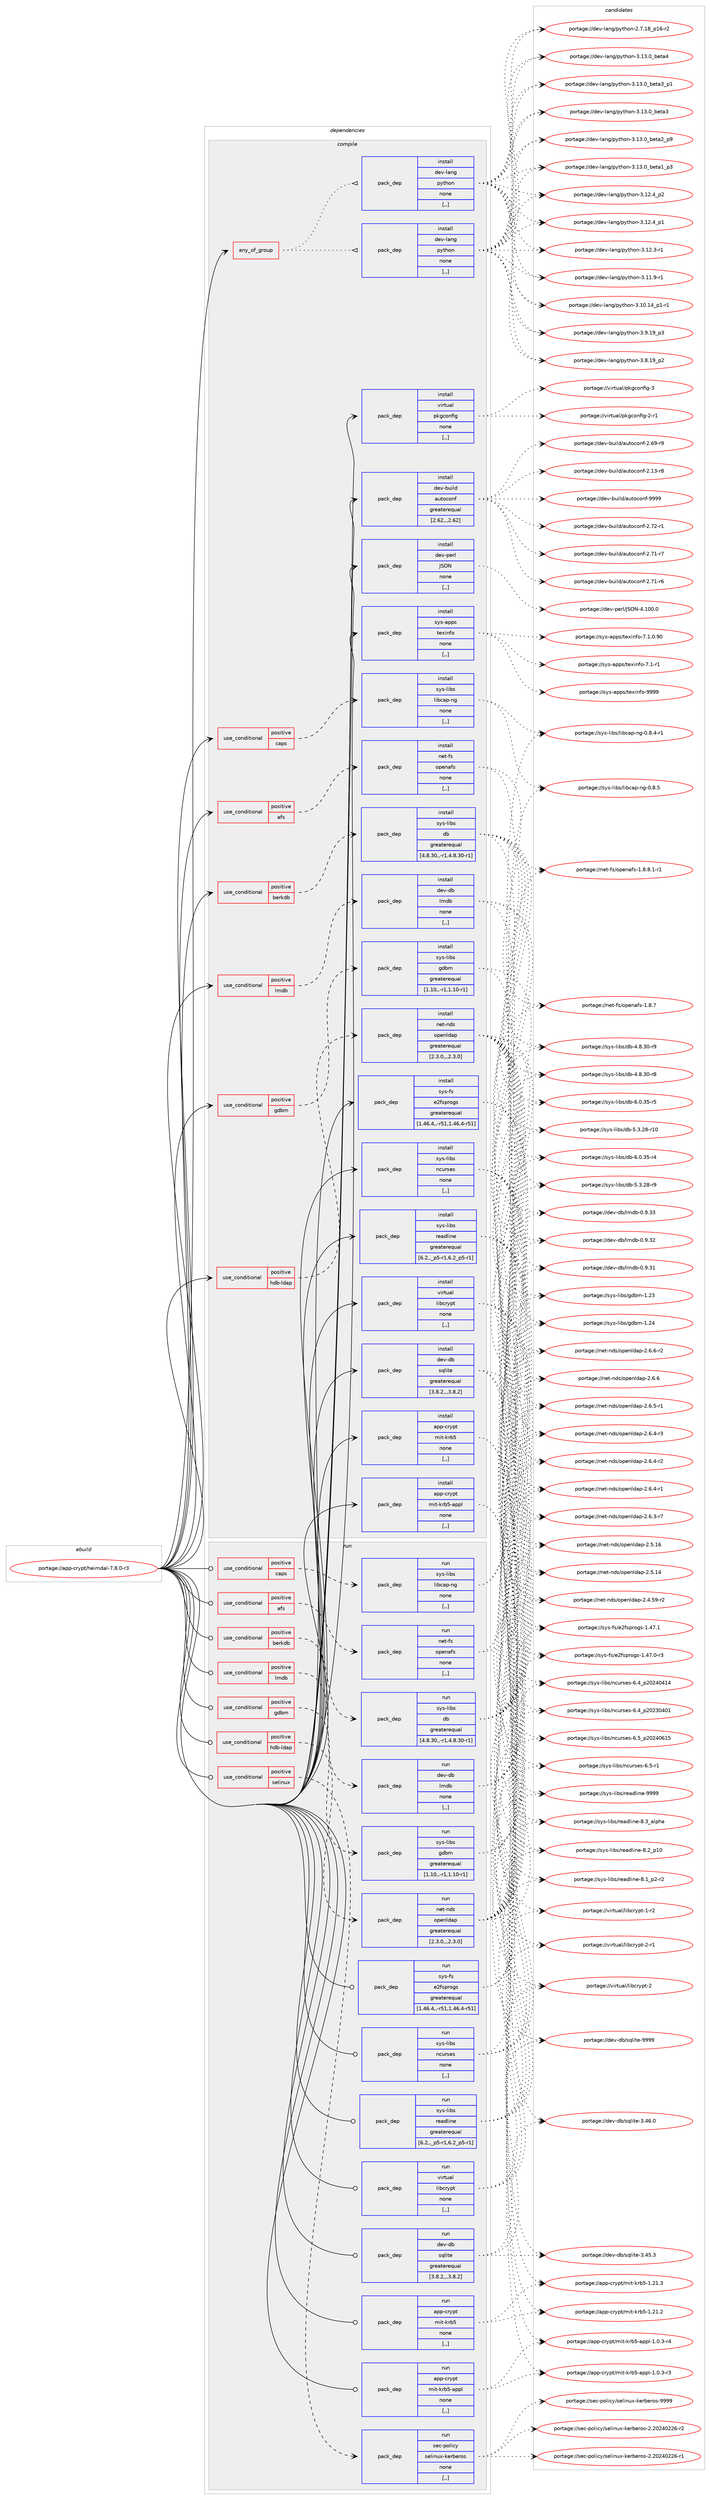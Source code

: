 digraph prolog {

# *************
# Graph options
# *************

newrank=true;
concentrate=true;
compound=true;
graph [rankdir=LR,fontname=Helvetica,fontsize=10,ranksep=1.5];#, ranksep=2.5, nodesep=0.2];
edge  [arrowhead=vee];
node  [fontname=Helvetica,fontsize=10];

# **********
# The ebuild
# **********

subgraph cluster_leftcol {
color=gray;
label=<<i>ebuild</i>>;
id [label="portage://app-crypt/heimdal-7.8.0-r3", color=red, width=4, href="../app-crypt/heimdal-7.8.0-r3.svg"];
}

# ****************
# The dependencies
# ****************

subgraph cluster_midcol {
color=gray;
label=<<i>dependencies</i>>;
subgraph cluster_compile {
fillcolor="#eeeeee";
style=filled;
label=<<i>compile</i>>;
subgraph any73 {
dependency12936 [label=<<TABLE BORDER="0" CELLBORDER="1" CELLSPACING="0" CELLPADDING="4"><TR><TD CELLPADDING="10">any_of_group</TD></TR></TABLE>>, shape=none, color=red];subgraph pack9400 {
dependency12937 [label=<<TABLE BORDER="0" CELLBORDER="1" CELLSPACING="0" CELLPADDING="4" WIDTH="220"><TR><TD ROWSPAN="6" CELLPADDING="30">pack_dep</TD></TR><TR><TD WIDTH="110">install</TD></TR><TR><TD>dev-lang</TD></TR><TR><TD>python</TD></TR><TR><TD>none</TD></TR><TR><TD>[,,]</TD></TR></TABLE>>, shape=none, color=blue];
}
dependency12936:e -> dependency12937:w [weight=20,style="dotted",arrowhead="oinv"];
subgraph pack9401 {
dependency12938 [label=<<TABLE BORDER="0" CELLBORDER="1" CELLSPACING="0" CELLPADDING="4" WIDTH="220"><TR><TD ROWSPAN="6" CELLPADDING="30">pack_dep</TD></TR><TR><TD WIDTH="110">install</TD></TR><TR><TD>dev-lang</TD></TR><TR><TD>python</TD></TR><TR><TD>none</TD></TR><TR><TD>[,,]</TD></TR></TABLE>>, shape=none, color=blue];
}
dependency12936:e -> dependency12938:w [weight=20,style="dotted",arrowhead="oinv"];
}
id:e -> dependency12936:w [weight=20,style="solid",arrowhead="vee"];
subgraph cond3461 {
dependency12939 [label=<<TABLE BORDER="0" CELLBORDER="1" CELLSPACING="0" CELLPADDING="4"><TR><TD ROWSPAN="3" CELLPADDING="10">use_conditional</TD></TR><TR><TD>positive</TD></TR><TR><TD>afs</TD></TR></TABLE>>, shape=none, color=red];
subgraph pack9402 {
dependency12940 [label=<<TABLE BORDER="0" CELLBORDER="1" CELLSPACING="0" CELLPADDING="4" WIDTH="220"><TR><TD ROWSPAN="6" CELLPADDING="30">pack_dep</TD></TR><TR><TD WIDTH="110">install</TD></TR><TR><TD>net-fs</TD></TR><TR><TD>openafs</TD></TR><TR><TD>none</TD></TR><TR><TD>[,,]</TD></TR></TABLE>>, shape=none, color=blue];
}
dependency12939:e -> dependency12940:w [weight=20,style="dashed",arrowhead="vee"];
}
id:e -> dependency12939:w [weight=20,style="solid",arrowhead="vee"];
subgraph cond3462 {
dependency12941 [label=<<TABLE BORDER="0" CELLBORDER="1" CELLSPACING="0" CELLPADDING="4"><TR><TD ROWSPAN="3" CELLPADDING="10">use_conditional</TD></TR><TR><TD>positive</TD></TR><TR><TD>berkdb</TD></TR></TABLE>>, shape=none, color=red];
subgraph pack9403 {
dependency12942 [label=<<TABLE BORDER="0" CELLBORDER="1" CELLSPACING="0" CELLPADDING="4" WIDTH="220"><TR><TD ROWSPAN="6" CELLPADDING="30">pack_dep</TD></TR><TR><TD WIDTH="110">install</TD></TR><TR><TD>sys-libs</TD></TR><TR><TD>db</TD></TR><TR><TD>greaterequal</TD></TR><TR><TD>[4.8.30,,-r1,4.8.30-r1]</TD></TR></TABLE>>, shape=none, color=blue];
}
dependency12941:e -> dependency12942:w [weight=20,style="dashed",arrowhead="vee"];
}
id:e -> dependency12941:w [weight=20,style="solid",arrowhead="vee"];
subgraph cond3463 {
dependency12943 [label=<<TABLE BORDER="0" CELLBORDER="1" CELLSPACING="0" CELLPADDING="4"><TR><TD ROWSPAN="3" CELLPADDING="10">use_conditional</TD></TR><TR><TD>positive</TD></TR><TR><TD>caps</TD></TR></TABLE>>, shape=none, color=red];
subgraph pack9404 {
dependency12944 [label=<<TABLE BORDER="0" CELLBORDER="1" CELLSPACING="0" CELLPADDING="4" WIDTH="220"><TR><TD ROWSPAN="6" CELLPADDING="30">pack_dep</TD></TR><TR><TD WIDTH="110">install</TD></TR><TR><TD>sys-libs</TD></TR><TR><TD>libcap-ng</TD></TR><TR><TD>none</TD></TR><TR><TD>[,,]</TD></TR></TABLE>>, shape=none, color=blue];
}
dependency12943:e -> dependency12944:w [weight=20,style="dashed",arrowhead="vee"];
}
id:e -> dependency12943:w [weight=20,style="solid",arrowhead="vee"];
subgraph cond3464 {
dependency12945 [label=<<TABLE BORDER="0" CELLBORDER="1" CELLSPACING="0" CELLPADDING="4"><TR><TD ROWSPAN="3" CELLPADDING="10">use_conditional</TD></TR><TR><TD>positive</TD></TR><TR><TD>gdbm</TD></TR></TABLE>>, shape=none, color=red];
subgraph pack9405 {
dependency12946 [label=<<TABLE BORDER="0" CELLBORDER="1" CELLSPACING="0" CELLPADDING="4" WIDTH="220"><TR><TD ROWSPAN="6" CELLPADDING="30">pack_dep</TD></TR><TR><TD WIDTH="110">install</TD></TR><TR><TD>sys-libs</TD></TR><TR><TD>gdbm</TD></TR><TR><TD>greaterequal</TD></TR><TR><TD>[1.10,,-r1,1.10-r1]</TD></TR></TABLE>>, shape=none, color=blue];
}
dependency12945:e -> dependency12946:w [weight=20,style="dashed",arrowhead="vee"];
}
id:e -> dependency12945:w [weight=20,style="solid",arrowhead="vee"];
subgraph cond3465 {
dependency12947 [label=<<TABLE BORDER="0" CELLBORDER="1" CELLSPACING="0" CELLPADDING="4"><TR><TD ROWSPAN="3" CELLPADDING="10">use_conditional</TD></TR><TR><TD>positive</TD></TR><TR><TD>hdb-ldap</TD></TR></TABLE>>, shape=none, color=red];
subgraph pack9406 {
dependency12948 [label=<<TABLE BORDER="0" CELLBORDER="1" CELLSPACING="0" CELLPADDING="4" WIDTH="220"><TR><TD ROWSPAN="6" CELLPADDING="30">pack_dep</TD></TR><TR><TD WIDTH="110">install</TD></TR><TR><TD>net-nds</TD></TR><TR><TD>openldap</TD></TR><TR><TD>greaterequal</TD></TR><TR><TD>[2.3.0,,,2.3.0]</TD></TR></TABLE>>, shape=none, color=blue];
}
dependency12947:e -> dependency12948:w [weight=20,style="dashed",arrowhead="vee"];
}
id:e -> dependency12947:w [weight=20,style="solid",arrowhead="vee"];
subgraph cond3466 {
dependency12949 [label=<<TABLE BORDER="0" CELLBORDER="1" CELLSPACING="0" CELLPADDING="4"><TR><TD ROWSPAN="3" CELLPADDING="10">use_conditional</TD></TR><TR><TD>positive</TD></TR><TR><TD>lmdb</TD></TR></TABLE>>, shape=none, color=red];
subgraph pack9407 {
dependency12950 [label=<<TABLE BORDER="0" CELLBORDER="1" CELLSPACING="0" CELLPADDING="4" WIDTH="220"><TR><TD ROWSPAN="6" CELLPADDING="30">pack_dep</TD></TR><TR><TD WIDTH="110">install</TD></TR><TR><TD>dev-db</TD></TR><TR><TD>lmdb</TD></TR><TR><TD>none</TD></TR><TR><TD>[,,]</TD></TR></TABLE>>, shape=none, color=blue];
}
dependency12949:e -> dependency12950:w [weight=20,style="dashed",arrowhead="vee"];
}
id:e -> dependency12949:w [weight=20,style="solid",arrowhead="vee"];
subgraph pack9408 {
dependency12951 [label=<<TABLE BORDER="0" CELLBORDER="1" CELLSPACING="0" CELLPADDING="4" WIDTH="220"><TR><TD ROWSPAN="6" CELLPADDING="30">pack_dep</TD></TR><TR><TD WIDTH="110">install</TD></TR><TR><TD>dev-build</TD></TR><TR><TD>autoconf</TD></TR><TR><TD>greaterequal</TD></TR><TR><TD>[2.62,,,2.62]</TD></TR></TABLE>>, shape=none, color=blue];
}
id:e -> dependency12951:w [weight=20,style="solid",arrowhead="vee"];
subgraph pack9409 {
dependency12952 [label=<<TABLE BORDER="0" CELLBORDER="1" CELLSPACING="0" CELLPADDING="4" WIDTH="220"><TR><TD ROWSPAN="6" CELLPADDING="30">pack_dep</TD></TR><TR><TD WIDTH="110">install</TD></TR><TR><TD>dev-db</TD></TR><TR><TD>sqlite</TD></TR><TR><TD>greaterequal</TD></TR><TR><TD>[3.8.2,,,3.8.2]</TD></TR></TABLE>>, shape=none, color=blue];
}
id:e -> dependency12952:w [weight=20,style="solid",arrowhead="vee"];
subgraph pack9410 {
dependency12953 [label=<<TABLE BORDER="0" CELLBORDER="1" CELLSPACING="0" CELLPADDING="4" WIDTH="220"><TR><TD ROWSPAN="6" CELLPADDING="30">pack_dep</TD></TR><TR><TD WIDTH="110">install</TD></TR><TR><TD>dev-perl</TD></TR><TR><TD>JSON</TD></TR><TR><TD>none</TD></TR><TR><TD>[,,]</TD></TR></TABLE>>, shape=none, color=blue];
}
id:e -> dependency12953:w [weight=20,style="solid",arrowhead="vee"];
subgraph pack9411 {
dependency12954 [label=<<TABLE BORDER="0" CELLBORDER="1" CELLSPACING="0" CELLPADDING="4" WIDTH="220"><TR><TD ROWSPAN="6" CELLPADDING="30">pack_dep</TD></TR><TR><TD WIDTH="110">install</TD></TR><TR><TD>sys-apps</TD></TR><TR><TD>texinfo</TD></TR><TR><TD>none</TD></TR><TR><TD>[,,]</TD></TR></TABLE>>, shape=none, color=blue];
}
id:e -> dependency12954:w [weight=20,style="solid",arrowhead="vee"];
subgraph pack9412 {
dependency12955 [label=<<TABLE BORDER="0" CELLBORDER="1" CELLSPACING="0" CELLPADDING="4" WIDTH="220"><TR><TD ROWSPAN="6" CELLPADDING="30">pack_dep</TD></TR><TR><TD WIDTH="110">install</TD></TR><TR><TD>sys-fs</TD></TR><TR><TD>e2fsprogs</TD></TR><TR><TD>greaterequal</TD></TR><TR><TD>[1.46.4,,-r51,1.46.4-r51]</TD></TR></TABLE>>, shape=none, color=blue];
}
id:e -> dependency12955:w [weight=20,style="solid",arrowhead="vee"];
subgraph pack9413 {
dependency12956 [label=<<TABLE BORDER="0" CELLBORDER="1" CELLSPACING="0" CELLPADDING="4" WIDTH="220"><TR><TD ROWSPAN="6" CELLPADDING="30">pack_dep</TD></TR><TR><TD WIDTH="110">install</TD></TR><TR><TD>sys-libs</TD></TR><TR><TD>ncurses</TD></TR><TR><TD>none</TD></TR><TR><TD>[,,]</TD></TR></TABLE>>, shape=none, color=blue];
}
id:e -> dependency12956:w [weight=20,style="solid",arrowhead="vee"];
subgraph pack9414 {
dependency12957 [label=<<TABLE BORDER="0" CELLBORDER="1" CELLSPACING="0" CELLPADDING="4" WIDTH="220"><TR><TD ROWSPAN="6" CELLPADDING="30">pack_dep</TD></TR><TR><TD WIDTH="110">install</TD></TR><TR><TD>sys-libs</TD></TR><TR><TD>readline</TD></TR><TR><TD>greaterequal</TD></TR><TR><TD>[6.2,,_p5-r1,6.2_p5-r1]</TD></TR></TABLE>>, shape=none, color=blue];
}
id:e -> dependency12957:w [weight=20,style="solid",arrowhead="vee"];
subgraph pack9415 {
dependency12958 [label=<<TABLE BORDER="0" CELLBORDER="1" CELLSPACING="0" CELLPADDING="4" WIDTH="220"><TR><TD ROWSPAN="6" CELLPADDING="30">pack_dep</TD></TR><TR><TD WIDTH="110">install</TD></TR><TR><TD>virtual</TD></TR><TR><TD>libcrypt</TD></TR><TR><TD>none</TD></TR><TR><TD>[,,]</TD></TR></TABLE>>, shape=none, color=blue];
}
id:e -> dependency12958:w [weight=20,style="solid",arrowhead="vee"];
subgraph pack9416 {
dependency12959 [label=<<TABLE BORDER="0" CELLBORDER="1" CELLSPACING="0" CELLPADDING="4" WIDTH="220"><TR><TD ROWSPAN="6" CELLPADDING="30">pack_dep</TD></TR><TR><TD WIDTH="110">install</TD></TR><TR><TD>virtual</TD></TR><TR><TD>pkgconfig</TD></TR><TR><TD>none</TD></TR><TR><TD>[,,]</TD></TR></TABLE>>, shape=none, color=blue];
}
id:e -> dependency12959:w [weight=20,style="solid",arrowhead="vee"];
subgraph pack9417 {
dependency12960 [label=<<TABLE BORDER="0" CELLBORDER="1" CELLSPACING="0" CELLPADDING="4" WIDTH="220"><TR><TD ROWSPAN="6" CELLPADDING="30">pack_dep</TD></TR><TR><TD WIDTH="110">install</TD></TR><TR><TD>app-crypt</TD></TR><TR><TD>mit-krb5</TD></TR><TR><TD>none</TD></TR><TR><TD>[,,]</TD></TR></TABLE>>, shape=none, color=blue];
}
id:e -> dependency12960:w [weight=20,style="solid",arrowhead="vee"];
subgraph pack9418 {
dependency12961 [label=<<TABLE BORDER="0" CELLBORDER="1" CELLSPACING="0" CELLPADDING="4" WIDTH="220"><TR><TD ROWSPAN="6" CELLPADDING="30">pack_dep</TD></TR><TR><TD WIDTH="110">install</TD></TR><TR><TD>app-crypt</TD></TR><TR><TD>mit-krb5-appl</TD></TR><TR><TD>none</TD></TR><TR><TD>[,,]</TD></TR></TABLE>>, shape=none, color=blue];
}
id:e -> dependency12961:w [weight=20,style="solid",arrowhead="vee"];
}
subgraph cluster_compileandrun {
fillcolor="#eeeeee";
style=filled;
label=<<i>compile and run</i>>;
}
subgraph cluster_run {
fillcolor="#eeeeee";
style=filled;
label=<<i>run</i>>;
subgraph cond3467 {
dependency12962 [label=<<TABLE BORDER="0" CELLBORDER="1" CELLSPACING="0" CELLPADDING="4"><TR><TD ROWSPAN="3" CELLPADDING="10">use_conditional</TD></TR><TR><TD>positive</TD></TR><TR><TD>afs</TD></TR></TABLE>>, shape=none, color=red];
subgraph pack9419 {
dependency12963 [label=<<TABLE BORDER="0" CELLBORDER="1" CELLSPACING="0" CELLPADDING="4" WIDTH="220"><TR><TD ROWSPAN="6" CELLPADDING="30">pack_dep</TD></TR><TR><TD WIDTH="110">run</TD></TR><TR><TD>net-fs</TD></TR><TR><TD>openafs</TD></TR><TR><TD>none</TD></TR><TR><TD>[,,]</TD></TR></TABLE>>, shape=none, color=blue];
}
dependency12962:e -> dependency12963:w [weight=20,style="dashed",arrowhead="vee"];
}
id:e -> dependency12962:w [weight=20,style="solid",arrowhead="odot"];
subgraph cond3468 {
dependency12964 [label=<<TABLE BORDER="0" CELLBORDER="1" CELLSPACING="0" CELLPADDING="4"><TR><TD ROWSPAN="3" CELLPADDING="10">use_conditional</TD></TR><TR><TD>positive</TD></TR><TR><TD>berkdb</TD></TR></TABLE>>, shape=none, color=red];
subgraph pack9420 {
dependency12965 [label=<<TABLE BORDER="0" CELLBORDER="1" CELLSPACING="0" CELLPADDING="4" WIDTH="220"><TR><TD ROWSPAN="6" CELLPADDING="30">pack_dep</TD></TR><TR><TD WIDTH="110">run</TD></TR><TR><TD>sys-libs</TD></TR><TR><TD>db</TD></TR><TR><TD>greaterequal</TD></TR><TR><TD>[4.8.30,,-r1,4.8.30-r1]</TD></TR></TABLE>>, shape=none, color=blue];
}
dependency12964:e -> dependency12965:w [weight=20,style="dashed",arrowhead="vee"];
}
id:e -> dependency12964:w [weight=20,style="solid",arrowhead="odot"];
subgraph cond3469 {
dependency12966 [label=<<TABLE BORDER="0" CELLBORDER="1" CELLSPACING="0" CELLPADDING="4"><TR><TD ROWSPAN="3" CELLPADDING="10">use_conditional</TD></TR><TR><TD>positive</TD></TR><TR><TD>caps</TD></TR></TABLE>>, shape=none, color=red];
subgraph pack9421 {
dependency12967 [label=<<TABLE BORDER="0" CELLBORDER="1" CELLSPACING="0" CELLPADDING="4" WIDTH="220"><TR><TD ROWSPAN="6" CELLPADDING="30">pack_dep</TD></TR><TR><TD WIDTH="110">run</TD></TR><TR><TD>sys-libs</TD></TR><TR><TD>libcap-ng</TD></TR><TR><TD>none</TD></TR><TR><TD>[,,]</TD></TR></TABLE>>, shape=none, color=blue];
}
dependency12966:e -> dependency12967:w [weight=20,style="dashed",arrowhead="vee"];
}
id:e -> dependency12966:w [weight=20,style="solid",arrowhead="odot"];
subgraph cond3470 {
dependency12968 [label=<<TABLE BORDER="0" CELLBORDER="1" CELLSPACING="0" CELLPADDING="4"><TR><TD ROWSPAN="3" CELLPADDING="10">use_conditional</TD></TR><TR><TD>positive</TD></TR><TR><TD>gdbm</TD></TR></TABLE>>, shape=none, color=red];
subgraph pack9422 {
dependency12969 [label=<<TABLE BORDER="0" CELLBORDER="1" CELLSPACING="0" CELLPADDING="4" WIDTH="220"><TR><TD ROWSPAN="6" CELLPADDING="30">pack_dep</TD></TR><TR><TD WIDTH="110">run</TD></TR><TR><TD>sys-libs</TD></TR><TR><TD>gdbm</TD></TR><TR><TD>greaterequal</TD></TR><TR><TD>[1.10,,-r1,1.10-r1]</TD></TR></TABLE>>, shape=none, color=blue];
}
dependency12968:e -> dependency12969:w [weight=20,style="dashed",arrowhead="vee"];
}
id:e -> dependency12968:w [weight=20,style="solid",arrowhead="odot"];
subgraph cond3471 {
dependency12970 [label=<<TABLE BORDER="0" CELLBORDER="1" CELLSPACING="0" CELLPADDING="4"><TR><TD ROWSPAN="3" CELLPADDING="10">use_conditional</TD></TR><TR><TD>positive</TD></TR><TR><TD>hdb-ldap</TD></TR></TABLE>>, shape=none, color=red];
subgraph pack9423 {
dependency12971 [label=<<TABLE BORDER="0" CELLBORDER="1" CELLSPACING="0" CELLPADDING="4" WIDTH="220"><TR><TD ROWSPAN="6" CELLPADDING="30">pack_dep</TD></TR><TR><TD WIDTH="110">run</TD></TR><TR><TD>net-nds</TD></TR><TR><TD>openldap</TD></TR><TR><TD>greaterequal</TD></TR><TR><TD>[2.3.0,,,2.3.0]</TD></TR></TABLE>>, shape=none, color=blue];
}
dependency12970:e -> dependency12971:w [weight=20,style="dashed",arrowhead="vee"];
}
id:e -> dependency12970:w [weight=20,style="solid",arrowhead="odot"];
subgraph cond3472 {
dependency12972 [label=<<TABLE BORDER="0" CELLBORDER="1" CELLSPACING="0" CELLPADDING="4"><TR><TD ROWSPAN="3" CELLPADDING="10">use_conditional</TD></TR><TR><TD>positive</TD></TR><TR><TD>lmdb</TD></TR></TABLE>>, shape=none, color=red];
subgraph pack9424 {
dependency12973 [label=<<TABLE BORDER="0" CELLBORDER="1" CELLSPACING="0" CELLPADDING="4" WIDTH="220"><TR><TD ROWSPAN="6" CELLPADDING="30">pack_dep</TD></TR><TR><TD WIDTH="110">run</TD></TR><TR><TD>dev-db</TD></TR><TR><TD>lmdb</TD></TR><TR><TD>none</TD></TR><TR><TD>[,,]</TD></TR></TABLE>>, shape=none, color=blue];
}
dependency12972:e -> dependency12973:w [weight=20,style="dashed",arrowhead="vee"];
}
id:e -> dependency12972:w [weight=20,style="solid",arrowhead="odot"];
subgraph cond3473 {
dependency12974 [label=<<TABLE BORDER="0" CELLBORDER="1" CELLSPACING="0" CELLPADDING="4"><TR><TD ROWSPAN="3" CELLPADDING="10">use_conditional</TD></TR><TR><TD>positive</TD></TR><TR><TD>selinux</TD></TR></TABLE>>, shape=none, color=red];
subgraph pack9425 {
dependency12975 [label=<<TABLE BORDER="0" CELLBORDER="1" CELLSPACING="0" CELLPADDING="4" WIDTH="220"><TR><TD ROWSPAN="6" CELLPADDING="30">pack_dep</TD></TR><TR><TD WIDTH="110">run</TD></TR><TR><TD>sec-policy</TD></TR><TR><TD>selinux-kerberos</TD></TR><TR><TD>none</TD></TR><TR><TD>[,,]</TD></TR></TABLE>>, shape=none, color=blue];
}
dependency12974:e -> dependency12975:w [weight=20,style="dashed",arrowhead="vee"];
}
id:e -> dependency12974:w [weight=20,style="solid",arrowhead="odot"];
subgraph pack9426 {
dependency12976 [label=<<TABLE BORDER="0" CELLBORDER="1" CELLSPACING="0" CELLPADDING="4" WIDTH="220"><TR><TD ROWSPAN="6" CELLPADDING="30">pack_dep</TD></TR><TR><TD WIDTH="110">run</TD></TR><TR><TD>dev-db</TD></TR><TR><TD>sqlite</TD></TR><TR><TD>greaterequal</TD></TR><TR><TD>[3.8.2,,,3.8.2]</TD></TR></TABLE>>, shape=none, color=blue];
}
id:e -> dependency12976:w [weight=20,style="solid",arrowhead="odot"];
subgraph pack9427 {
dependency12977 [label=<<TABLE BORDER="0" CELLBORDER="1" CELLSPACING="0" CELLPADDING="4" WIDTH="220"><TR><TD ROWSPAN="6" CELLPADDING="30">pack_dep</TD></TR><TR><TD WIDTH="110">run</TD></TR><TR><TD>sys-fs</TD></TR><TR><TD>e2fsprogs</TD></TR><TR><TD>greaterequal</TD></TR><TR><TD>[1.46.4,,-r51,1.46.4-r51]</TD></TR></TABLE>>, shape=none, color=blue];
}
id:e -> dependency12977:w [weight=20,style="solid",arrowhead="odot"];
subgraph pack9428 {
dependency12978 [label=<<TABLE BORDER="0" CELLBORDER="1" CELLSPACING="0" CELLPADDING="4" WIDTH="220"><TR><TD ROWSPAN="6" CELLPADDING="30">pack_dep</TD></TR><TR><TD WIDTH="110">run</TD></TR><TR><TD>sys-libs</TD></TR><TR><TD>ncurses</TD></TR><TR><TD>none</TD></TR><TR><TD>[,,]</TD></TR></TABLE>>, shape=none, color=blue];
}
id:e -> dependency12978:w [weight=20,style="solid",arrowhead="odot"];
subgraph pack9429 {
dependency12979 [label=<<TABLE BORDER="0" CELLBORDER="1" CELLSPACING="0" CELLPADDING="4" WIDTH="220"><TR><TD ROWSPAN="6" CELLPADDING="30">pack_dep</TD></TR><TR><TD WIDTH="110">run</TD></TR><TR><TD>sys-libs</TD></TR><TR><TD>readline</TD></TR><TR><TD>greaterequal</TD></TR><TR><TD>[6.2,,_p5-r1,6.2_p5-r1]</TD></TR></TABLE>>, shape=none, color=blue];
}
id:e -> dependency12979:w [weight=20,style="solid",arrowhead="odot"];
subgraph pack9430 {
dependency12980 [label=<<TABLE BORDER="0" CELLBORDER="1" CELLSPACING="0" CELLPADDING="4" WIDTH="220"><TR><TD ROWSPAN="6" CELLPADDING="30">pack_dep</TD></TR><TR><TD WIDTH="110">run</TD></TR><TR><TD>virtual</TD></TR><TR><TD>libcrypt</TD></TR><TR><TD>none</TD></TR><TR><TD>[,,]</TD></TR></TABLE>>, shape=none, color=blue];
}
id:e -> dependency12980:w [weight=20,style="solid",arrowhead="odot"];
subgraph pack9431 {
dependency12981 [label=<<TABLE BORDER="0" CELLBORDER="1" CELLSPACING="0" CELLPADDING="4" WIDTH="220"><TR><TD ROWSPAN="6" CELLPADDING="30">pack_dep</TD></TR><TR><TD WIDTH="110">run</TD></TR><TR><TD>app-crypt</TD></TR><TR><TD>mit-krb5</TD></TR><TR><TD>none</TD></TR><TR><TD>[,,]</TD></TR></TABLE>>, shape=none, color=blue];
}
id:e -> dependency12981:w [weight=20,style="solid",arrowhead="odot"];
subgraph pack9432 {
dependency12982 [label=<<TABLE BORDER="0" CELLBORDER="1" CELLSPACING="0" CELLPADDING="4" WIDTH="220"><TR><TD ROWSPAN="6" CELLPADDING="30">pack_dep</TD></TR><TR><TD WIDTH="110">run</TD></TR><TR><TD>app-crypt</TD></TR><TR><TD>mit-krb5-appl</TD></TR><TR><TD>none</TD></TR><TR><TD>[,,]</TD></TR></TABLE>>, shape=none, color=blue];
}
id:e -> dependency12982:w [weight=20,style="solid",arrowhead="odot"];
}
}

# **************
# The candidates
# **************

subgraph cluster_choices {
rank=same;
color=gray;
label=<<i>candidates</i>>;

subgraph choice9400 {
color=black;
nodesep=1;
choice1001011184510897110103471121211161041111104551464951464895981011169752 [label="portage://dev-lang/python-3.13.0_beta4", color=red, width=4,href="../dev-lang/python-3.13.0_beta4.svg"];
choice10010111845108971101034711212111610411111045514649514648959810111697519511249 [label="portage://dev-lang/python-3.13.0_beta3_p1", color=red, width=4,href="../dev-lang/python-3.13.0_beta3_p1.svg"];
choice1001011184510897110103471121211161041111104551464951464895981011169751 [label="portage://dev-lang/python-3.13.0_beta3", color=red, width=4,href="../dev-lang/python-3.13.0_beta3.svg"];
choice10010111845108971101034711212111610411111045514649514648959810111697509511257 [label="portage://dev-lang/python-3.13.0_beta2_p9", color=red, width=4,href="../dev-lang/python-3.13.0_beta2_p9.svg"];
choice10010111845108971101034711212111610411111045514649514648959810111697499511251 [label="portage://dev-lang/python-3.13.0_beta1_p3", color=red, width=4,href="../dev-lang/python-3.13.0_beta1_p3.svg"];
choice100101118451089711010347112121116104111110455146495046529511250 [label="portage://dev-lang/python-3.12.4_p2", color=red, width=4,href="../dev-lang/python-3.12.4_p2.svg"];
choice100101118451089711010347112121116104111110455146495046529511249 [label="portage://dev-lang/python-3.12.4_p1", color=red, width=4,href="../dev-lang/python-3.12.4_p1.svg"];
choice100101118451089711010347112121116104111110455146495046514511449 [label="portage://dev-lang/python-3.12.3-r1", color=red, width=4,href="../dev-lang/python-3.12.3-r1.svg"];
choice100101118451089711010347112121116104111110455146494946574511449 [label="portage://dev-lang/python-3.11.9-r1", color=red, width=4,href="../dev-lang/python-3.11.9-r1.svg"];
choice100101118451089711010347112121116104111110455146494846495295112494511449 [label="portage://dev-lang/python-3.10.14_p1-r1", color=red, width=4,href="../dev-lang/python-3.10.14_p1-r1.svg"];
choice100101118451089711010347112121116104111110455146574649579511251 [label="portage://dev-lang/python-3.9.19_p3", color=red, width=4,href="../dev-lang/python-3.9.19_p3.svg"];
choice100101118451089711010347112121116104111110455146564649579511250 [label="portage://dev-lang/python-3.8.19_p2", color=red, width=4,href="../dev-lang/python-3.8.19_p2.svg"];
choice100101118451089711010347112121116104111110455046554649569511249544511450 [label="portage://dev-lang/python-2.7.18_p16-r2", color=red, width=4,href="../dev-lang/python-2.7.18_p16-r2.svg"];
dependency12937:e -> choice1001011184510897110103471121211161041111104551464951464895981011169752:w [style=dotted,weight="100"];
dependency12937:e -> choice10010111845108971101034711212111610411111045514649514648959810111697519511249:w [style=dotted,weight="100"];
dependency12937:e -> choice1001011184510897110103471121211161041111104551464951464895981011169751:w [style=dotted,weight="100"];
dependency12937:e -> choice10010111845108971101034711212111610411111045514649514648959810111697509511257:w [style=dotted,weight="100"];
dependency12937:e -> choice10010111845108971101034711212111610411111045514649514648959810111697499511251:w [style=dotted,weight="100"];
dependency12937:e -> choice100101118451089711010347112121116104111110455146495046529511250:w [style=dotted,weight="100"];
dependency12937:e -> choice100101118451089711010347112121116104111110455146495046529511249:w [style=dotted,weight="100"];
dependency12937:e -> choice100101118451089711010347112121116104111110455146495046514511449:w [style=dotted,weight="100"];
dependency12937:e -> choice100101118451089711010347112121116104111110455146494946574511449:w [style=dotted,weight="100"];
dependency12937:e -> choice100101118451089711010347112121116104111110455146494846495295112494511449:w [style=dotted,weight="100"];
dependency12937:e -> choice100101118451089711010347112121116104111110455146574649579511251:w [style=dotted,weight="100"];
dependency12937:e -> choice100101118451089711010347112121116104111110455146564649579511250:w [style=dotted,weight="100"];
dependency12937:e -> choice100101118451089711010347112121116104111110455046554649569511249544511450:w [style=dotted,weight="100"];
}
subgraph choice9401 {
color=black;
nodesep=1;
choice1001011184510897110103471121211161041111104551464951464895981011169752 [label="portage://dev-lang/python-3.13.0_beta4", color=red, width=4,href="../dev-lang/python-3.13.0_beta4.svg"];
choice10010111845108971101034711212111610411111045514649514648959810111697519511249 [label="portage://dev-lang/python-3.13.0_beta3_p1", color=red, width=4,href="../dev-lang/python-3.13.0_beta3_p1.svg"];
choice1001011184510897110103471121211161041111104551464951464895981011169751 [label="portage://dev-lang/python-3.13.0_beta3", color=red, width=4,href="../dev-lang/python-3.13.0_beta3.svg"];
choice10010111845108971101034711212111610411111045514649514648959810111697509511257 [label="portage://dev-lang/python-3.13.0_beta2_p9", color=red, width=4,href="../dev-lang/python-3.13.0_beta2_p9.svg"];
choice10010111845108971101034711212111610411111045514649514648959810111697499511251 [label="portage://dev-lang/python-3.13.0_beta1_p3", color=red, width=4,href="../dev-lang/python-3.13.0_beta1_p3.svg"];
choice100101118451089711010347112121116104111110455146495046529511250 [label="portage://dev-lang/python-3.12.4_p2", color=red, width=4,href="../dev-lang/python-3.12.4_p2.svg"];
choice100101118451089711010347112121116104111110455146495046529511249 [label="portage://dev-lang/python-3.12.4_p1", color=red, width=4,href="../dev-lang/python-3.12.4_p1.svg"];
choice100101118451089711010347112121116104111110455146495046514511449 [label="portage://dev-lang/python-3.12.3-r1", color=red, width=4,href="../dev-lang/python-3.12.3-r1.svg"];
choice100101118451089711010347112121116104111110455146494946574511449 [label="portage://dev-lang/python-3.11.9-r1", color=red, width=4,href="../dev-lang/python-3.11.9-r1.svg"];
choice100101118451089711010347112121116104111110455146494846495295112494511449 [label="portage://dev-lang/python-3.10.14_p1-r1", color=red, width=4,href="../dev-lang/python-3.10.14_p1-r1.svg"];
choice100101118451089711010347112121116104111110455146574649579511251 [label="portage://dev-lang/python-3.9.19_p3", color=red, width=4,href="../dev-lang/python-3.9.19_p3.svg"];
choice100101118451089711010347112121116104111110455146564649579511250 [label="portage://dev-lang/python-3.8.19_p2", color=red, width=4,href="../dev-lang/python-3.8.19_p2.svg"];
choice100101118451089711010347112121116104111110455046554649569511249544511450 [label="portage://dev-lang/python-2.7.18_p16-r2", color=red, width=4,href="../dev-lang/python-2.7.18_p16-r2.svg"];
dependency12938:e -> choice1001011184510897110103471121211161041111104551464951464895981011169752:w [style=dotted,weight="100"];
dependency12938:e -> choice10010111845108971101034711212111610411111045514649514648959810111697519511249:w [style=dotted,weight="100"];
dependency12938:e -> choice1001011184510897110103471121211161041111104551464951464895981011169751:w [style=dotted,weight="100"];
dependency12938:e -> choice10010111845108971101034711212111610411111045514649514648959810111697509511257:w [style=dotted,weight="100"];
dependency12938:e -> choice10010111845108971101034711212111610411111045514649514648959810111697499511251:w [style=dotted,weight="100"];
dependency12938:e -> choice100101118451089711010347112121116104111110455146495046529511250:w [style=dotted,weight="100"];
dependency12938:e -> choice100101118451089711010347112121116104111110455146495046529511249:w [style=dotted,weight="100"];
dependency12938:e -> choice100101118451089711010347112121116104111110455146495046514511449:w [style=dotted,weight="100"];
dependency12938:e -> choice100101118451089711010347112121116104111110455146494946574511449:w [style=dotted,weight="100"];
dependency12938:e -> choice100101118451089711010347112121116104111110455146494846495295112494511449:w [style=dotted,weight="100"];
dependency12938:e -> choice100101118451089711010347112121116104111110455146574649579511251:w [style=dotted,weight="100"];
dependency12938:e -> choice100101118451089711010347112121116104111110455146564649579511250:w [style=dotted,weight="100"];
dependency12938:e -> choice100101118451089711010347112121116104111110455046554649569511249544511450:w [style=dotted,weight="100"];
}
subgraph choice9402 {
color=black;
nodesep=1;
choice11010111645102115471111121011109710211545494656465646494511449 [label="portage://net-fs/openafs-1.8.8.1-r1", color=red, width=4,href="../net-fs/openafs-1.8.8.1-r1.svg"];
choice110101116451021154711111210111097102115454946564655 [label="portage://net-fs/openafs-1.8.7", color=red, width=4,href="../net-fs/openafs-1.8.7.svg"];
dependency12940:e -> choice11010111645102115471111121011109710211545494656465646494511449:w [style=dotted,weight="100"];
dependency12940:e -> choice110101116451021154711111210111097102115454946564655:w [style=dotted,weight="100"];
}
subgraph choice9403 {
color=black;
nodesep=1;
choice11512111545108105981154710098455446484651534511453 [label="portage://sys-libs/db-6.0.35-r5", color=red, width=4,href="../sys-libs/db-6.0.35-r5.svg"];
choice11512111545108105981154710098455446484651534511452 [label="portage://sys-libs/db-6.0.35-r4", color=red, width=4,href="../sys-libs/db-6.0.35-r4.svg"];
choice11512111545108105981154710098455346514650564511457 [label="portage://sys-libs/db-5.3.28-r9", color=red, width=4,href="../sys-libs/db-5.3.28-r9.svg"];
choice1151211154510810598115471009845534651465056451144948 [label="portage://sys-libs/db-5.3.28-r10", color=red, width=4,href="../sys-libs/db-5.3.28-r10.svg"];
choice11512111545108105981154710098455246564651484511457 [label="portage://sys-libs/db-4.8.30-r9", color=red, width=4,href="../sys-libs/db-4.8.30-r9.svg"];
choice11512111545108105981154710098455246564651484511456 [label="portage://sys-libs/db-4.8.30-r8", color=red, width=4,href="../sys-libs/db-4.8.30-r8.svg"];
dependency12942:e -> choice11512111545108105981154710098455446484651534511453:w [style=dotted,weight="100"];
dependency12942:e -> choice11512111545108105981154710098455446484651534511452:w [style=dotted,weight="100"];
dependency12942:e -> choice11512111545108105981154710098455346514650564511457:w [style=dotted,weight="100"];
dependency12942:e -> choice1151211154510810598115471009845534651465056451144948:w [style=dotted,weight="100"];
dependency12942:e -> choice11512111545108105981154710098455246564651484511457:w [style=dotted,weight="100"];
dependency12942:e -> choice11512111545108105981154710098455246564651484511456:w [style=dotted,weight="100"];
}
subgraph choice9404 {
color=black;
nodesep=1;
choice11512111545108105981154710810598999711245110103454846564653 [label="portage://sys-libs/libcap-ng-0.8.5", color=red, width=4,href="../sys-libs/libcap-ng-0.8.5.svg"];
choice115121115451081059811547108105989997112451101034548465646524511449 [label="portage://sys-libs/libcap-ng-0.8.4-r1", color=red, width=4,href="../sys-libs/libcap-ng-0.8.4-r1.svg"];
dependency12944:e -> choice11512111545108105981154710810598999711245110103454846564653:w [style=dotted,weight="100"];
dependency12944:e -> choice115121115451081059811547108105989997112451101034548465646524511449:w [style=dotted,weight="100"];
}
subgraph choice9405 {
color=black;
nodesep=1;
choice115121115451081059811547103100981094549465052 [label="portage://sys-libs/gdbm-1.24", color=red, width=4,href="../sys-libs/gdbm-1.24.svg"];
choice115121115451081059811547103100981094549465051 [label="portage://sys-libs/gdbm-1.23", color=red, width=4,href="../sys-libs/gdbm-1.23.svg"];
dependency12946:e -> choice115121115451081059811547103100981094549465052:w [style=dotted,weight="100"];
dependency12946:e -> choice115121115451081059811547103100981094549465051:w [style=dotted,weight="100"];
}
subgraph choice9406 {
color=black;
nodesep=1;
choice1101011164511010011547111112101110108100971124550465446544511450 [label="portage://net-nds/openldap-2.6.6-r2", color=red, width=4,href="../net-nds/openldap-2.6.6-r2.svg"];
choice110101116451101001154711111210111010810097112455046544654 [label="portage://net-nds/openldap-2.6.6", color=red, width=4,href="../net-nds/openldap-2.6.6.svg"];
choice1101011164511010011547111112101110108100971124550465446534511449 [label="portage://net-nds/openldap-2.6.5-r1", color=red, width=4,href="../net-nds/openldap-2.6.5-r1.svg"];
choice1101011164511010011547111112101110108100971124550465446524511451 [label="portage://net-nds/openldap-2.6.4-r3", color=red, width=4,href="../net-nds/openldap-2.6.4-r3.svg"];
choice1101011164511010011547111112101110108100971124550465446524511450 [label="portage://net-nds/openldap-2.6.4-r2", color=red, width=4,href="../net-nds/openldap-2.6.4-r2.svg"];
choice1101011164511010011547111112101110108100971124550465446524511449 [label="portage://net-nds/openldap-2.6.4-r1", color=red, width=4,href="../net-nds/openldap-2.6.4-r1.svg"];
choice1101011164511010011547111112101110108100971124550465446514511455 [label="portage://net-nds/openldap-2.6.3-r7", color=red, width=4,href="../net-nds/openldap-2.6.3-r7.svg"];
choice11010111645110100115471111121011101081009711245504653464954 [label="portage://net-nds/openldap-2.5.16", color=red, width=4,href="../net-nds/openldap-2.5.16.svg"];
choice11010111645110100115471111121011101081009711245504653464952 [label="portage://net-nds/openldap-2.5.14", color=red, width=4,href="../net-nds/openldap-2.5.14.svg"];
choice110101116451101001154711111210111010810097112455046524653574511450 [label="portage://net-nds/openldap-2.4.59-r2", color=red, width=4,href="../net-nds/openldap-2.4.59-r2.svg"];
dependency12948:e -> choice1101011164511010011547111112101110108100971124550465446544511450:w [style=dotted,weight="100"];
dependency12948:e -> choice110101116451101001154711111210111010810097112455046544654:w [style=dotted,weight="100"];
dependency12948:e -> choice1101011164511010011547111112101110108100971124550465446534511449:w [style=dotted,weight="100"];
dependency12948:e -> choice1101011164511010011547111112101110108100971124550465446524511451:w [style=dotted,weight="100"];
dependency12948:e -> choice1101011164511010011547111112101110108100971124550465446524511450:w [style=dotted,weight="100"];
dependency12948:e -> choice1101011164511010011547111112101110108100971124550465446524511449:w [style=dotted,weight="100"];
dependency12948:e -> choice1101011164511010011547111112101110108100971124550465446514511455:w [style=dotted,weight="100"];
dependency12948:e -> choice11010111645110100115471111121011101081009711245504653464954:w [style=dotted,weight="100"];
dependency12948:e -> choice11010111645110100115471111121011101081009711245504653464952:w [style=dotted,weight="100"];
dependency12948:e -> choice110101116451101001154711111210111010810097112455046524653574511450:w [style=dotted,weight="100"];
}
subgraph choice9407 {
color=black;
nodesep=1;
choice1001011184510098471081091009845484657465151 [label="portage://dev-db/lmdb-0.9.33", color=red, width=4,href="../dev-db/lmdb-0.9.33.svg"];
choice1001011184510098471081091009845484657465150 [label="portage://dev-db/lmdb-0.9.32", color=red, width=4,href="../dev-db/lmdb-0.9.32.svg"];
choice1001011184510098471081091009845484657465149 [label="portage://dev-db/lmdb-0.9.31", color=red, width=4,href="../dev-db/lmdb-0.9.31.svg"];
dependency12950:e -> choice1001011184510098471081091009845484657465151:w [style=dotted,weight="100"];
dependency12950:e -> choice1001011184510098471081091009845484657465150:w [style=dotted,weight="100"];
dependency12950:e -> choice1001011184510098471081091009845484657465149:w [style=dotted,weight="100"];
}
subgraph choice9408 {
color=black;
nodesep=1;
choice10010111845981171051081004797117116111991111101024557575757 [label="portage://dev-build/autoconf-9999", color=red, width=4,href="../dev-build/autoconf-9999.svg"];
choice100101118459811710510810047971171161119911111010245504655504511449 [label="portage://dev-build/autoconf-2.72-r1", color=red, width=4,href="../dev-build/autoconf-2.72-r1.svg"];
choice100101118459811710510810047971171161119911111010245504655494511455 [label="portage://dev-build/autoconf-2.71-r7", color=red, width=4,href="../dev-build/autoconf-2.71-r7.svg"];
choice100101118459811710510810047971171161119911111010245504655494511454 [label="portage://dev-build/autoconf-2.71-r6", color=red, width=4,href="../dev-build/autoconf-2.71-r6.svg"];
choice100101118459811710510810047971171161119911111010245504654574511457 [label="portage://dev-build/autoconf-2.69-r9", color=red, width=4,href="../dev-build/autoconf-2.69-r9.svg"];
choice100101118459811710510810047971171161119911111010245504649514511456 [label="portage://dev-build/autoconf-2.13-r8", color=red, width=4,href="../dev-build/autoconf-2.13-r8.svg"];
dependency12951:e -> choice10010111845981171051081004797117116111991111101024557575757:w [style=dotted,weight="100"];
dependency12951:e -> choice100101118459811710510810047971171161119911111010245504655504511449:w [style=dotted,weight="100"];
dependency12951:e -> choice100101118459811710510810047971171161119911111010245504655494511455:w [style=dotted,weight="100"];
dependency12951:e -> choice100101118459811710510810047971171161119911111010245504655494511454:w [style=dotted,weight="100"];
dependency12951:e -> choice100101118459811710510810047971171161119911111010245504654574511457:w [style=dotted,weight="100"];
dependency12951:e -> choice100101118459811710510810047971171161119911111010245504649514511456:w [style=dotted,weight="100"];
}
subgraph choice9409 {
color=black;
nodesep=1;
choice1001011184510098471151131081051161014557575757 [label="portage://dev-db/sqlite-9999", color=red, width=4,href="../dev-db/sqlite-9999.svg"];
choice10010111845100984711511310810511610145514652544648 [label="portage://dev-db/sqlite-3.46.0", color=red, width=4,href="../dev-db/sqlite-3.46.0.svg"];
choice10010111845100984711511310810511610145514652534651 [label="portage://dev-db/sqlite-3.45.3", color=red, width=4,href="../dev-db/sqlite-3.45.3.svg"];
dependency12952:e -> choice1001011184510098471151131081051161014557575757:w [style=dotted,weight="100"];
dependency12952:e -> choice10010111845100984711511310810511610145514652544648:w [style=dotted,weight="100"];
dependency12952:e -> choice10010111845100984711511310810511610145514652534651:w [style=dotted,weight="100"];
}
subgraph choice9410 {
color=black;
nodesep=1;
choice1001011184511210111410847748379784552464948484648 [label="portage://dev-perl/JSON-4.100.0", color=red, width=4,href="../dev-perl/JSON-4.100.0.svg"];
dependency12953:e -> choice1001011184511210111410847748379784552464948484648:w [style=dotted,weight="100"];
}
subgraph choice9411 {
color=black;
nodesep=1;
choice1151211154597112112115471161011201051101021114557575757 [label="portage://sys-apps/texinfo-9999", color=red, width=4,href="../sys-apps/texinfo-9999.svg"];
choice115121115459711211211547116101120105110102111455546494648465748 [label="portage://sys-apps/texinfo-7.1.0.90", color=red, width=4,href="../sys-apps/texinfo-7.1.0.90.svg"];
choice115121115459711211211547116101120105110102111455546494511449 [label="portage://sys-apps/texinfo-7.1-r1", color=red, width=4,href="../sys-apps/texinfo-7.1-r1.svg"];
dependency12954:e -> choice1151211154597112112115471161011201051101021114557575757:w [style=dotted,weight="100"];
dependency12954:e -> choice115121115459711211211547116101120105110102111455546494648465748:w [style=dotted,weight="100"];
dependency12954:e -> choice115121115459711211211547116101120105110102111455546494511449:w [style=dotted,weight="100"];
}
subgraph choice9412 {
color=black;
nodesep=1;
choice11512111545102115471015010211511211411110311545494652554649 [label="portage://sys-fs/e2fsprogs-1.47.1", color=red, width=4,href="../sys-fs/e2fsprogs-1.47.1.svg"];
choice115121115451021154710150102115112114111103115454946525546484511451 [label="portage://sys-fs/e2fsprogs-1.47.0-r3", color=red, width=4,href="../sys-fs/e2fsprogs-1.47.0-r3.svg"];
dependency12955:e -> choice11512111545102115471015010211511211411110311545494652554649:w [style=dotted,weight="100"];
dependency12955:e -> choice115121115451021154710150102115112114111103115454946525546484511451:w [style=dotted,weight="100"];
}
subgraph choice9413 {
color=black;
nodesep=1;
choice1151211154510810598115471109911711411510111545544653951125048505248544953 [label="portage://sys-libs/ncurses-6.5_p20240615", color=red, width=4,href="../sys-libs/ncurses-6.5_p20240615.svg"];
choice11512111545108105981154711099117114115101115455446534511449 [label="portage://sys-libs/ncurses-6.5-r1", color=red, width=4,href="../sys-libs/ncurses-6.5-r1.svg"];
choice1151211154510810598115471109911711411510111545544652951125048505248524952 [label="portage://sys-libs/ncurses-6.4_p20240414", color=red, width=4,href="../sys-libs/ncurses-6.4_p20240414.svg"];
choice1151211154510810598115471109911711411510111545544652951125048505148524849 [label="portage://sys-libs/ncurses-6.4_p20230401", color=red, width=4,href="../sys-libs/ncurses-6.4_p20230401.svg"];
dependency12956:e -> choice1151211154510810598115471109911711411510111545544653951125048505248544953:w [style=dotted,weight="100"];
dependency12956:e -> choice11512111545108105981154711099117114115101115455446534511449:w [style=dotted,weight="100"];
dependency12956:e -> choice1151211154510810598115471109911711411510111545544652951125048505248524952:w [style=dotted,weight="100"];
dependency12956:e -> choice1151211154510810598115471109911711411510111545544652951125048505148524849:w [style=dotted,weight="100"];
}
subgraph choice9414 {
color=black;
nodesep=1;
choice115121115451081059811547114101971001081051101014557575757 [label="portage://sys-libs/readline-9999", color=red, width=4,href="../sys-libs/readline-9999.svg"];
choice1151211154510810598115471141019710010810511010145564651959710811210497 [label="portage://sys-libs/readline-8.3_alpha", color=red, width=4,href="../sys-libs/readline-8.3_alpha.svg"];
choice1151211154510810598115471141019710010810511010145564650951124948 [label="portage://sys-libs/readline-8.2_p10", color=red, width=4,href="../sys-libs/readline-8.2_p10.svg"];
choice115121115451081059811547114101971001081051101014556464995112504511450 [label="portage://sys-libs/readline-8.1_p2-r2", color=red, width=4,href="../sys-libs/readline-8.1_p2-r2.svg"];
dependency12957:e -> choice115121115451081059811547114101971001081051101014557575757:w [style=dotted,weight="100"];
dependency12957:e -> choice1151211154510810598115471141019710010810511010145564651959710811210497:w [style=dotted,weight="100"];
dependency12957:e -> choice1151211154510810598115471141019710010810511010145564650951124948:w [style=dotted,weight="100"];
dependency12957:e -> choice115121115451081059811547114101971001081051101014556464995112504511450:w [style=dotted,weight="100"];
}
subgraph choice9415 {
color=black;
nodesep=1;
choice1181051141161179710847108105989911412111211645504511449 [label="portage://virtual/libcrypt-2-r1", color=red, width=4,href="../virtual/libcrypt-2-r1.svg"];
choice118105114116117971084710810598991141211121164550 [label="portage://virtual/libcrypt-2", color=red, width=4,href="../virtual/libcrypt-2.svg"];
choice1181051141161179710847108105989911412111211645494511450 [label="portage://virtual/libcrypt-1-r2", color=red, width=4,href="../virtual/libcrypt-1-r2.svg"];
dependency12958:e -> choice1181051141161179710847108105989911412111211645504511449:w [style=dotted,weight="100"];
dependency12958:e -> choice118105114116117971084710810598991141211121164550:w [style=dotted,weight="100"];
dependency12958:e -> choice1181051141161179710847108105989911412111211645494511450:w [style=dotted,weight="100"];
}
subgraph choice9416 {
color=black;
nodesep=1;
choice1181051141161179710847112107103991111101021051034551 [label="portage://virtual/pkgconfig-3", color=red, width=4,href="../virtual/pkgconfig-3.svg"];
choice11810511411611797108471121071039911111010210510345504511449 [label="portage://virtual/pkgconfig-2-r1", color=red, width=4,href="../virtual/pkgconfig-2-r1.svg"];
dependency12959:e -> choice1181051141161179710847112107103991111101021051034551:w [style=dotted,weight="100"];
dependency12959:e -> choice11810511411611797108471121071039911111010210510345504511449:w [style=dotted,weight="100"];
}
subgraph choice9417 {
color=black;
nodesep=1;
choice9711211245991141211121164710910511645107114985345494650494651 [label="portage://app-crypt/mit-krb5-1.21.3", color=red, width=4,href="../app-crypt/mit-krb5-1.21.3.svg"];
choice9711211245991141211121164710910511645107114985345494650494650 [label="portage://app-crypt/mit-krb5-1.21.2", color=red, width=4,href="../app-crypt/mit-krb5-1.21.2.svg"];
dependency12960:e -> choice9711211245991141211121164710910511645107114985345494650494651:w [style=dotted,weight="100"];
dependency12960:e -> choice9711211245991141211121164710910511645107114985345494650494650:w [style=dotted,weight="100"];
}
subgraph choice9418 {
color=black;
nodesep=1;
choice9711211245991141211121164710910511645107114985345971121121084549464846514511452 [label="portage://app-crypt/mit-krb5-appl-1.0.3-r4", color=red, width=4,href="../app-crypt/mit-krb5-appl-1.0.3-r4.svg"];
choice9711211245991141211121164710910511645107114985345971121121084549464846514511451 [label="portage://app-crypt/mit-krb5-appl-1.0.3-r3", color=red, width=4,href="../app-crypt/mit-krb5-appl-1.0.3-r3.svg"];
dependency12961:e -> choice9711211245991141211121164710910511645107114985345971121121084549464846514511452:w [style=dotted,weight="100"];
dependency12961:e -> choice9711211245991141211121164710910511645107114985345971121121084549464846514511451:w [style=dotted,weight="100"];
}
subgraph choice9419 {
color=black;
nodesep=1;
choice11010111645102115471111121011109710211545494656465646494511449 [label="portage://net-fs/openafs-1.8.8.1-r1", color=red, width=4,href="../net-fs/openafs-1.8.8.1-r1.svg"];
choice110101116451021154711111210111097102115454946564655 [label="portage://net-fs/openafs-1.8.7", color=red, width=4,href="../net-fs/openafs-1.8.7.svg"];
dependency12963:e -> choice11010111645102115471111121011109710211545494656465646494511449:w [style=dotted,weight="100"];
dependency12963:e -> choice110101116451021154711111210111097102115454946564655:w [style=dotted,weight="100"];
}
subgraph choice9420 {
color=black;
nodesep=1;
choice11512111545108105981154710098455446484651534511453 [label="portage://sys-libs/db-6.0.35-r5", color=red, width=4,href="../sys-libs/db-6.0.35-r5.svg"];
choice11512111545108105981154710098455446484651534511452 [label="portage://sys-libs/db-6.0.35-r4", color=red, width=4,href="../sys-libs/db-6.0.35-r4.svg"];
choice11512111545108105981154710098455346514650564511457 [label="portage://sys-libs/db-5.3.28-r9", color=red, width=4,href="../sys-libs/db-5.3.28-r9.svg"];
choice1151211154510810598115471009845534651465056451144948 [label="portage://sys-libs/db-5.3.28-r10", color=red, width=4,href="../sys-libs/db-5.3.28-r10.svg"];
choice11512111545108105981154710098455246564651484511457 [label="portage://sys-libs/db-4.8.30-r9", color=red, width=4,href="../sys-libs/db-4.8.30-r9.svg"];
choice11512111545108105981154710098455246564651484511456 [label="portage://sys-libs/db-4.8.30-r8", color=red, width=4,href="../sys-libs/db-4.8.30-r8.svg"];
dependency12965:e -> choice11512111545108105981154710098455446484651534511453:w [style=dotted,weight="100"];
dependency12965:e -> choice11512111545108105981154710098455446484651534511452:w [style=dotted,weight="100"];
dependency12965:e -> choice11512111545108105981154710098455346514650564511457:w [style=dotted,weight="100"];
dependency12965:e -> choice1151211154510810598115471009845534651465056451144948:w [style=dotted,weight="100"];
dependency12965:e -> choice11512111545108105981154710098455246564651484511457:w [style=dotted,weight="100"];
dependency12965:e -> choice11512111545108105981154710098455246564651484511456:w [style=dotted,weight="100"];
}
subgraph choice9421 {
color=black;
nodesep=1;
choice11512111545108105981154710810598999711245110103454846564653 [label="portage://sys-libs/libcap-ng-0.8.5", color=red, width=4,href="../sys-libs/libcap-ng-0.8.5.svg"];
choice115121115451081059811547108105989997112451101034548465646524511449 [label="portage://sys-libs/libcap-ng-0.8.4-r1", color=red, width=4,href="../sys-libs/libcap-ng-0.8.4-r1.svg"];
dependency12967:e -> choice11512111545108105981154710810598999711245110103454846564653:w [style=dotted,weight="100"];
dependency12967:e -> choice115121115451081059811547108105989997112451101034548465646524511449:w [style=dotted,weight="100"];
}
subgraph choice9422 {
color=black;
nodesep=1;
choice115121115451081059811547103100981094549465052 [label="portage://sys-libs/gdbm-1.24", color=red, width=4,href="../sys-libs/gdbm-1.24.svg"];
choice115121115451081059811547103100981094549465051 [label="portage://sys-libs/gdbm-1.23", color=red, width=4,href="../sys-libs/gdbm-1.23.svg"];
dependency12969:e -> choice115121115451081059811547103100981094549465052:w [style=dotted,weight="100"];
dependency12969:e -> choice115121115451081059811547103100981094549465051:w [style=dotted,weight="100"];
}
subgraph choice9423 {
color=black;
nodesep=1;
choice1101011164511010011547111112101110108100971124550465446544511450 [label="portage://net-nds/openldap-2.6.6-r2", color=red, width=4,href="../net-nds/openldap-2.6.6-r2.svg"];
choice110101116451101001154711111210111010810097112455046544654 [label="portage://net-nds/openldap-2.6.6", color=red, width=4,href="../net-nds/openldap-2.6.6.svg"];
choice1101011164511010011547111112101110108100971124550465446534511449 [label="portage://net-nds/openldap-2.6.5-r1", color=red, width=4,href="../net-nds/openldap-2.6.5-r1.svg"];
choice1101011164511010011547111112101110108100971124550465446524511451 [label="portage://net-nds/openldap-2.6.4-r3", color=red, width=4,href="../net-nds/openldap-2.6.4-r3.svg"];
choice1101011164511010011547111112101110108100971124550465446524511450 [label="portage://net-nds/openldap-2.6.4-r2", color=red, width=4,href="../net-nds/openldap-2.6.4-r2.svg"];
choice1101011164511010011547111112101110108100971124550465446524511449 [label="portage://net-nds/openldap-2.6.4-r1", color=red, width=4,href="../net-nds/openldap-2.6.4-r1.svg"];
choice1101011164511010011547111112101110108100971124550465446514511455 [label="portage://net-nds/openldap-2.6.3-r7", color=red, width=4,href="../net-nds/openldap-2.6.3-r7.svg"];
choice11010111645110100115471111121011101081009711245504653464954 [label="portage://net-nds/openldap-2.5.16", color=red, width=4,href="../net-nds/openldap-2.5.16.svg"];
choice11010111645110100115471111121011101081009711245504653464952 [label="portage://net-nds/openldap-2.5.14", color=red, width=4,href="../net-nds/openldap-2.5.14.svg"];
choice110101116451101001154711111210111010810097112455046524653574511450 [label="portage://net-nds/openldap-2.4.59-r2", color=red, width=4,href="../net-nds/openldap-2.4.59-r2.svg"];
dependency12971:e -> choice1101011164511010011547111112101110108100971124550465446544511450:w [style=dotted,weight="100"];
dependency12971:e -> choice110101116451101001154711111210111010810097112455046544654:w [style=dotted,weight="100"];
dependency12971:e -> choice1101011164511010011547111112101110108100971124550465446534511449:w [style=dotted,weight="100"];
dependency12971:e -> choice1101011164511010011547111112101110108100971124550465446524511451:w [style=dotted,weight="100"];
dependency12971:e -> choice1101011164511010011547111112101110108100971124550465446524511450:w [style=dotted,weight="100"];
dependency12971:e -> choice1101011164511010011547111112101110108100971124550465446524511449:w [style=dotted,weight="100"];
dependency12971:e -> choice1101011164511010011547111112101110108100971124550465446514511455:w [style=dotted,weight="100"];
dependency12971:e -> choice11010111645110100115471111121011101081009711245504653464954:w [style=dotted,weight="100"];
dependency12971:e -> choice11010111645110100115471111121011101081009711245504653464952:w [style=dotted,weight="100"];
dependency12971:e -> choice110101116451101001154711111210111010810097112455046524653574511450:w [style=dotted,weight="100"];
}
subgraph choice9424 {
color=black;
nodesep=1;
choice1001011184510098471081091009845484657465151 [label="portage://dev-db/lmdb-0.9.33", color=red, width=4,href="../dev-db/lmdb-0.9.33.svg"];
choice1001011184510098471081091009845484657465150 [label="portage://dev-db/lmdb-0.9.32", color=red, width=4,href="../dev-db/lmdb-0.9.32.svg"];
choice1001011184510098471081091009845484657465149 [label="portage://dev-db/lmdb-0.9.31", color=red, width=4,href="../dev-db/lmdb-0.9.31.svg"];
dependency12973:e -> choice1001011184510098471081091009845484657465151:w [style=dotted,weight="100"];
dependency12973:e -> choice1001011184510098471081091009845484657465150:w [style=dotted,weight="100"];
dependency12973:e -> choice1001011184510098471081091009845484657465149:w [style=dotted,weight="100"];
}
subgraph choice9425 {
color=black;
nodesep=1;
choice1151019945112111108105991214711510110810511011712045107101114981011141111154557575757 [label="portage://sec-policy/selinux-kerberos-9999", color=red, width=4,href="../sec-policy/selinux-kerberos-9999.svg"];
choice11510199451121111081059912147115101108105110117120451071011149810111411111545504650485052485050544511450 [label="portage://sec-policy/selinux-kerberos-2.20240226-r2", color=red, width=4,href="../sec-policy/selinux-kerberos-2.20240226-r2.svg"];
choice11510199451121111081059912147115101108105110117120451071011149810111411111545504650485052485050544511449 [label="portage://sec-policy/selinux-kerberos-2.20240226-r1", color=red, width=4,href="../sec-policy/selinux-kerberos-2.20240226-r1.svg"];
dependency12975:e -> choice1151019945112111108105991214711510110810511011712045107101114981011141111154557575757:w [style=dotted,weight="100"];
dependency12975:e -> choice11510199451121111081059912147115101108105110117120451071011149810111411111545504650485052485050544511450:w [style=dotted,weight="100"];
dependency12975:e -> choice11510199451121111081059912147115101108105110117120451071011149810111411111545504650485052485050544511449:w [style=dotted,weight="100"];
}
subgraph choice9426 {
color=black;
nodesep=1;
choice1001011184510098471151131081051161014557575757 [label="portage://dev-db/sqlite-9999", color=red, width=4,href="../dev-db/sqlite-9999.svg"];
choice10010111845100984711511310810511610145514652544648 [label="portage://dev-db/sqlite-3.46.0", color=red, width=4,href="../dev-db/sqlite-3.46.0.svg"];
choice10010111845100984711511310810511610145514652534651 [label="portage://dev-db/sqlite-3.45.3", color=red, width=4,href="../dev-db/sqlite-3.45.3.svg"];
dependency12976:e -> choice1001011184510098471151131081051161014557575757:w [style=dotted,weight="100"];
dependency12976:e -> choice10010111845100984711511310810511610145514652544648:w [style=dotted,weight="100"];
dependency12976:e -> choice10010111845100984711511310810511610145514652534651:w [style=dotted,weight="100"];
}
subgraph choice9427 {
color=black;
nodesep=1;
choice11512111545102115471015010211511211411110311545494652554649 [label="portage://sys-fs/e2fsprogs-1.47.1", color=red, width=4,href="../sys-fs/e2fsprogs-1.47.1.svg"];
choice115121115451021154710150102115112114111103115454946525546484511451 [label="portage://sys-fs/e2fsprogs-1.47.0-r3", color=red, width=4,href="../sys-fs/e2fsprogs-1.47.0-r3.svg"];
dependency12977:e -> choice11512111545102115471015010211511211411110311545494652554649:w [style=dotted,weight="100"];
dependency12977:e -> choice115121115451021154710150102115112114111103115454946525546484511451:w [style=dotted,weight="100"];
}
subgraph choice9428 {
color=black;
nodesep=1;
choice1151211154510810598115471109911711411510111545544653951125048505248544953 [label="portage://sys-libs/ncurses-6.5_p20240615", color=red, width=4,href="../sys-libs/ncurses-6.5_p20240615.svg"];
choice11512111545108105981154711099117114115101115455446534511449 [label="portage://sys-libs/ncurses-6.5-r1", color=red, width=4,href="../sys-libs/ncurses-6.5-r1.svg"];
choice1151211154510810598115471109911711411510111545544652951125048505248524952 [label="portage://sys-libs/ncurses-6.4_p20240414", color=red, width=4,href="../sys-libs/ncurses-6.4_p20240414.svg"];
choice1151211154510810598115471109911711411510111545544652951125048505148524849 [label="portage://sys-libs/ncurses-6.4_p20230401", color=red, width=4,href="../sys-libs/ncurses-6.4_p20230401.svg"];
dependency12978:e -> choice1151211154510810598115471109911711411510111545544653951125048505248544953:w [style=dotted,weight="100"];
dependency12978:e -> choice11512111545108105981154711099117114115101115455446534511449:w [style=dotted,weight="100"];
dependency12978:e -> choice1151211154510810598115471109911711411510111545544652951125048505248524952:w [style=dotted,weight="100"];
dependency12978:e -> choice1151211154510810598115471109911711411510111545544652951125048505148524849:w [style=dotted,weight="100"];
}
subgraph choice9429 {
color=black;
nodesep=1;
choice115121115451081059811547114101971001081051101014557575757 [label="portage://sys-libs/readline-9999", color=red, width=4,href="../sys-libs/readline-9999.svg"];
choice1151211154510810598115471141019710010810511010145564651959710811210497 [label="portage://sys-libs/readline-8.3_alpha", color=red, width=4,href="../sys-libs/readline-8.3_alpha.svg"];
choice1151211154510810598115471141019710010810511010145564650951124948 [label="portage://sys-libs/readline-8.2_p10", color=red, width=4,href="../sys-libs/readline-8.2_p10.svg"];
choice115121115451081059811547114101971001081051101014556464995112504511450 [label="portage://sys-libs/readline-8.1_p2-r2", color=red, width=4,href="../sys-libs/readline-8.1_p2-r2.svg"];
dependency12979:e -> choice115121115451081059811547114101971001081051101014557575757:w [style=dotted,weight="100"];
dependency12979:e -> choice1151211154510810598115471141019710010810511010145564651959710811210497:w [style=dotted,weight="100"];
dependency12979:e -> choice1151211154510810598115471141019710010810511010145564650951124948:w [style=dotted,weight="100"];
dependency12979:e -> choice115121115451081059811547114101971001081051101014556464995112504511450:w [style=dotted,weight="100"];
}
subgraph choice9430 {
color=black;
nodesep=1;
choice1181051141161179710847108105989911412111211645504511449 [label="portage://virtual/libcrypt-2-r1", color=red, width=4,href="../virtual/libcrypt-2-r1.svg"];
choice118105114116117971084710810598991141211121164550 [label="portage://virtual/libcrypt-2", color=red, width=4,href="../virtual/libcrypt-2.svg"];
choice1181051141161179710847108105989911412111211645494511450 [label="portage://virtual/libcrypt-1-r2", color=red, width=4,href="../virtual/libcrypt-1-r2.svg"];
dependency12980:e -> choice1181051141161179710847108105989911412111211645504511449:w [style=dotted,weight="100"];
dependency12980:e -> choice118105114116117971084710810598991141211121164550:w [style=dotted,weight="100"];
dependency12980:e -> choice1181051141161179710847108105989911412111211645494511450:w [style=dotted,weight="100"];
}
subgraph choice9431 {
color=black;
nodesep=1;
choice9711211245991141211121164710910511645107114985345494650494651 [label="portage://app-crypt/mit-krb5-1.21.3", color=red, width=4,href="../app-crypt/mit-krb5-1.21.3.svg"];
choice9711211245991141211121164710910511645107114985345494650494650 [label="portage://app-crypt/mit-krb5-1.21.2", color=red, width=4,href="../app-crypt/mit-krb5-1.21.2.svg"];
dependency12981:e -> choice9711211245991141211121164710910511645107114985345494650494651:w [style=dotted,weight="100"];
dependency12981:e -> choice9711211245991141211121164710910511645107114985345494650494650:w [style=dotted,weight="100"];
}
subgraph choice9432 {
color=black;
nodesep=1;
choice9711211245991141211121164710910511645107114985345971121121084549464846514511452 [label="portage://app-crypt/mit-krb5-appl-1.0.3-r4", color=red, width=4,href="../app-crypt/mit-krb5-appl-1.0.3-r4.svg"];
choice9711211245991141211121164710910511645107114985345971121121084549464846514511451 [label="portage://app-crypt/mit-krb5-appl-1.0.3-r3", color=red, width=4,href="../app-crypt/mit-krb5-appl-1.0.3-r3.svg"];
dependency12982:e -> choice9711211245991141211121164710910511645107114985345971121121084549464846514511452:w [style=dotted,weight="100"];
dependency12982:e -> choice9711211245991141211121164710910511645107114985345971121121084549464846514511451:w [style=dotted,weight="100"];
}
}

}
